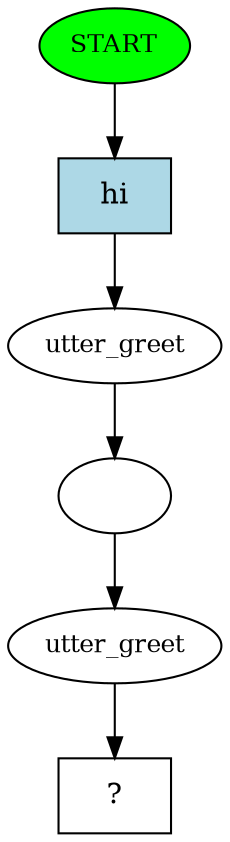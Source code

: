 digraph  {
0 [class="start active", fillcolor=green, fontsize=12, label=START, style=filled];
1 [class=active, fontsize=12, label=utter_greet];
2 [class=active, fontsize=12, label=""];
3 [class=active, fontsize=12, label=utter_greet];
4 [class="intent dashed active", label="  ?  ", shape=rect];
5 [class="intent active", fillcolor=lightblue, label=hi, shape=rect, style=filled];
0 -> 5  [class=active, key=0];
1 -> 2  [class=active, key=NONE, label=""];
2 -> 3  [class=active, key=NONE, label=""];
3 -> 4  [class=active, key=NONE, label=""];
5 -> 1  [class=active, key=0];
}
